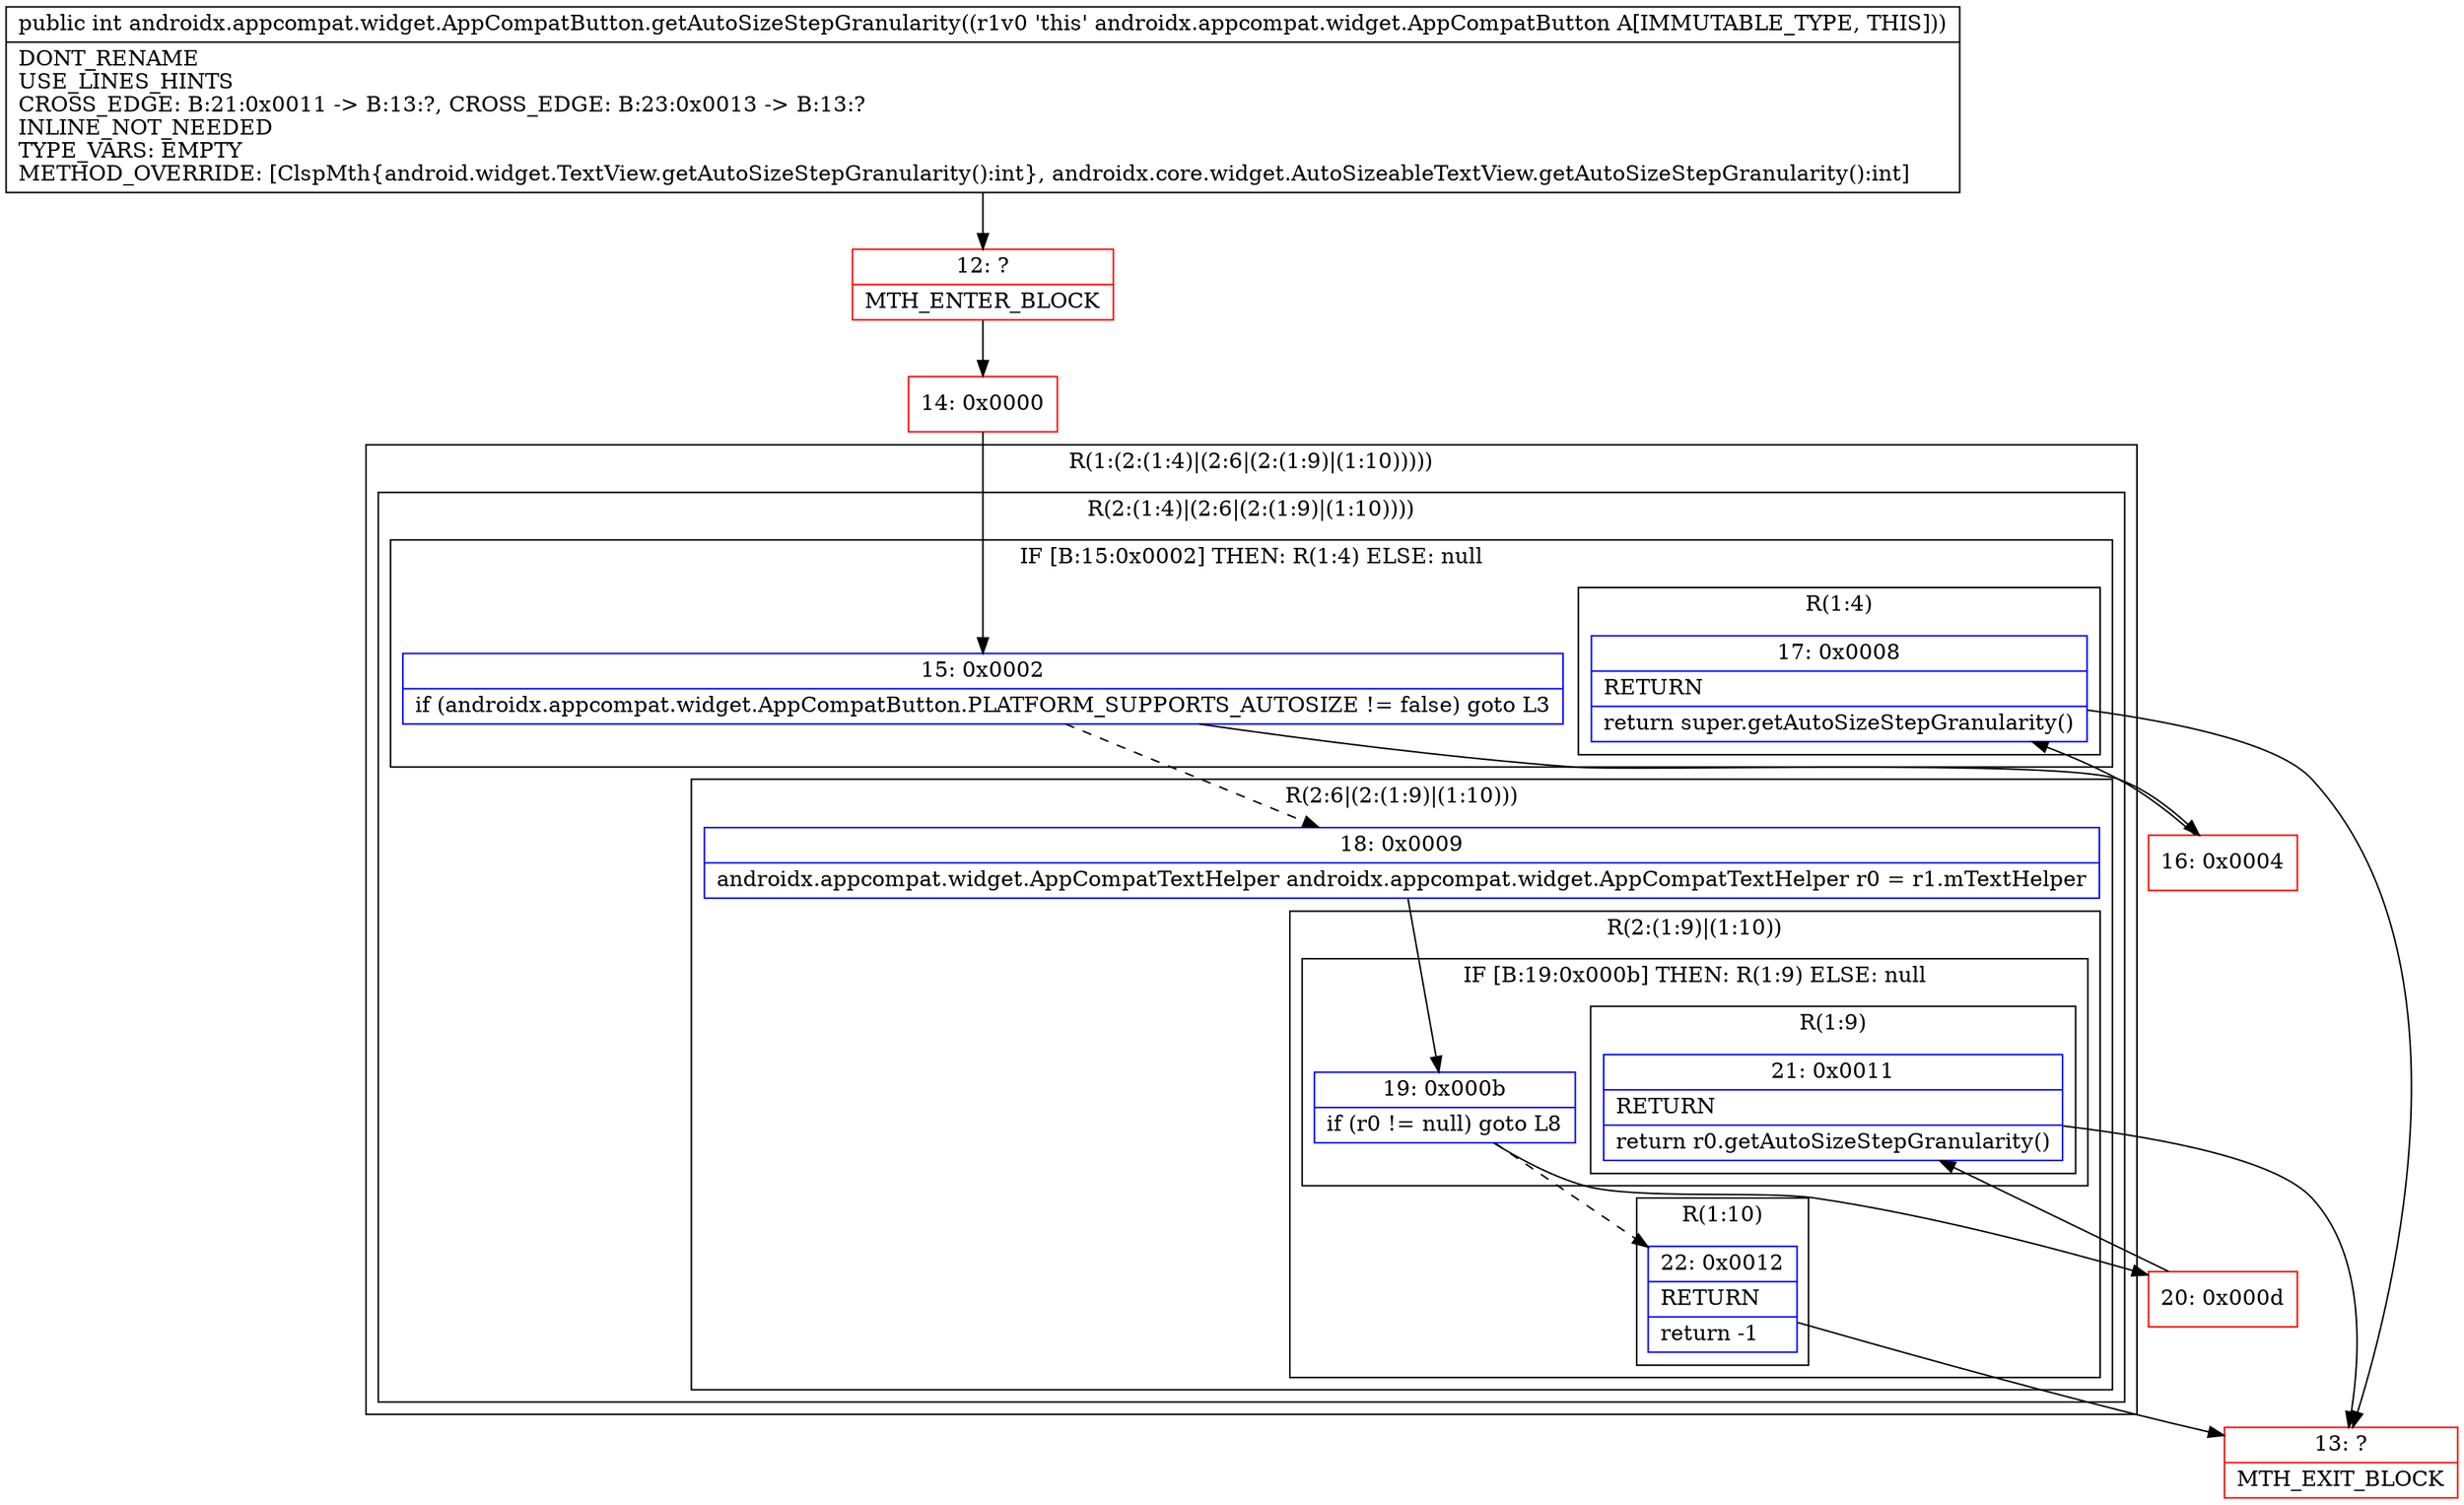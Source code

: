 digraph "CFG forandroidx.appcompat.widget.AppCompatButton.getAutoSizeStepGranularity()I" {
subgraph cluster_Region_1628161877 {
label = "R(1:(2:(1:4)|(2:6|(2:(1:9)|(1:10)))))";
node [shape=record,color=blue];
subgraph cluster_Region_1998516069 {
label = "R(2:(1:4)|(2:6|(2:(1:9)|(1:10))))";
node [shape=record,color=blue];
subgraph cluster_IfRegion_939892019 {
label = "IF [B:15:0x0002] THEN: R(1:4) ELSE: null";
node [shape=record,color=blue];
Node_15 [shape=record,label="{15\:\ 0x0002|if (androidx.appcompat.widget.AppCompatButton.PLATFORM_SUPPORTS_AUTOSIZE != false) goto L3\l}"];
subgraph cluster_Region_1994352801 {
label = "R(1:4)";
node [shape=record,color=blue];
Node_17 [shape=record,label="{17\:\ 0x0008|RETURN\l|return super.getAutoSizeStepGranularity()\l}"];
}
}
subgraph cluster_Region_1689067315 {
label = "R(2:6|(2:(1:9)|(1:10)))";
node [shape=record,color=blue];
Node_18 [shape=record,label="{18\:\ 0x0009|androidx.appcompat.widget.AppCompatTextHelper androidx.appcompat.widget.AppCompatTextHelper r0 = r1.mTextHelper\l}"];
subgraph cluster_Region_1238448192 {
label = "R(2:(1:9)|(1:10))";
node [shape=record,color=blue];
subgraph cluster_IfRegion_2068571772 {
label = "IF [B:19:0x000b] THEN: R(1:9) ELSE: null";
node [shape=record,color=blue];
Node_19 [shape=record,label="{19\:\ 0x000b|if (r0 != null) goto L8\l}"];
subgraph cluster_Region_773404647 {
label = "R(1:9)";
node [shape=record,color=blue];
Node_21 [shape=record,label="{21\:\ 0x0011|RETURN\l|return r0.getAutoSizeStepGranularity()\l}"];
}
}
subgraph cluster_Region_1236571096 {
label = "R(1:10)";
node [shape=record,color=blue];
Node_22 [shape=record,label="{22\:\ 0x0012|RETURN\l|return \-1\l}"];
}
}
}
}
}
Node_12 [shape=record,color=red,label="{12\:\ ?|MTH_ENTER_BLOCK\l}"];
Node_14 [shape=record,color=red,label="{14\:\ 0x0000}"];
Node_16 [shape=record,color=red,label="{16\:\ 0x0004}"];
Node_13 [shape=record,color=red,label="{13\:\ ?|MTH_EXIT_BLOCK\l}"];
Node_20 [shape=record,color=red,label="{20\:\ 0x000d}"];
MethodNode[shape=record,label="{public int androidx.appcompat.widget.AppCompatButton.getAutoSizeStepGranularity((r1v0 'this' androidx.appcompat.widget.AppCompatButton A[IMMUTABLE_TYPE, THIS]))  | DONT_RENAME\lUSE_LINES_HINTS\lCROSS_EDGE: B:21:0x0011 \-\> B:13:?, CROSS_EDGE: B:23:0x0013 \-\> B:13:?\lINLINE_NOT_NEEDED\lTYPE_VARS: EMPTY\lMETHOD_OVERRIDE: [ClspMth\{android.widget.TextView.getAutoSizeStepGranularity():int\}, androidx.core.widget.AutoSizeableTextView.getAutoSizeStepGranularity():int]\l}"];
MethodNode -> Node_12;Node_15 -> Node_16;
Node_15 -> Node_18[style=dashed];
Node_17 -> Node_13;
Node_18 -> Node_19;
Node_19 -> Node_20;
Node_19 -> Node_22[style=dashed];
Node_21 -> Node_13;
Node_22 -> Node_13;
Node_12 -> Node_14;
Node_14 -> Node_15;
Node_16 -> Node_17;
Node_20 -> Node_21;
}

